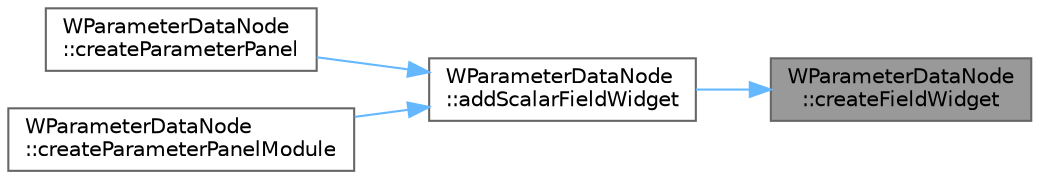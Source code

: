 digraph "WParameterDataNode::createFieldWidget"
{
 // LATEX_PDF_SIZE
  bgcolor="transparent";
  edge [fontname=Helvetica,fontsize=10,labelfontname=Helvetica,labelfontsize=10];
  node [fontname=Helvetica,fontsize=10,shape=box,height=0.2,width=0.4];
  rankdir="RL";
  Node1 [id="Node000001",label="WParameterDataNode\l::createFieldWidget",height=0.2,width=0.4,color="gray40", fillcolor="grey60", style="filled", fontcolor="black",tooltip=" "];
  Node1 -> Node2 [id="edge1_Node000001_Node000002",dir="back",color="steelblue1",style="solid",tooltip=" "];
  Node2 [id="Node000002",label="WParameterDataNode\l::addScalarFieldWidget",height=0.2,width=0.4,color="grey40", fillcolor="white", style="filled",URL="$class_w_parameter_data_node.html#a4ad790d9788cd53d5aa4cd4ccaf60ef5",tooltip=" "];
  Node2 -> Node3 [id="edge2_Node000002_Node000003",dir="back",color="steelblue1",style="solid",tooltip=" "];
  Node3 [id="Node000003",label="WParameterDataNode\l::createParameterPanel",height=0.2,width=0.4,color="grey40", fillcolor="white", style="filled",URL="$class_w_parameter_data_node.html#a719a679820cb424f73e9c0be6d2adac6",tooltip=" "];
  Node2 -> Node4 [id="edge3_Node000002_Node000004",dir="back",color="steelblue1",style="solid",tooltip=" "];
  Node4 [id="Node000004",label="WParameterDataNode\l::createParameterPanelModule",height=0.2,width=0.4,color="grey40", fillcolor="white", style="filled",URL="$class_w_parameter_data_node.html#abf92988407598e7d406edc9f7c6a22e3",tooltip=" "];
}
